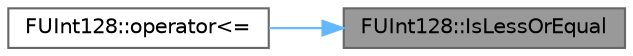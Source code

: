 digraph "FUInt128::IsLessOrEqual"
{
 // INTERACTIVE_SVG=YES
 // LATEX_PDF_SIZE
  bgcolor="transparent";
  edge [fontname=Helvetica,fontsize=10,labelfontname=Helvetica,labelfontsize=10];
  node [fontname=Helvetica,fontsize=10,shape=box,height=0.2,width=0.4];
  rankdir="RL";
  Node1 [id="Node000001",label="FUInt128::IsLessOrEqual",height=0.2,width=0.4,color="gray40", fillcolor="grey60", style="filled", fontcolor="black",tooltip="this <= Other"];
  Node1 -> Node2 [id="edge1_Node000001_Node000002",dir="back",color="steelblue1",style="solid",tooltip=" "];
  Node2 [id="Node000002",label="FUInt128::operator\<=",height=0.2,width=0.4,color="grey40", fillcolor="white", style="filled",URL="$d2/d3f/classFUInt128.html#a858f6022cea1c34ba0b8016c8bcda87d",tooltip=" "];
}
